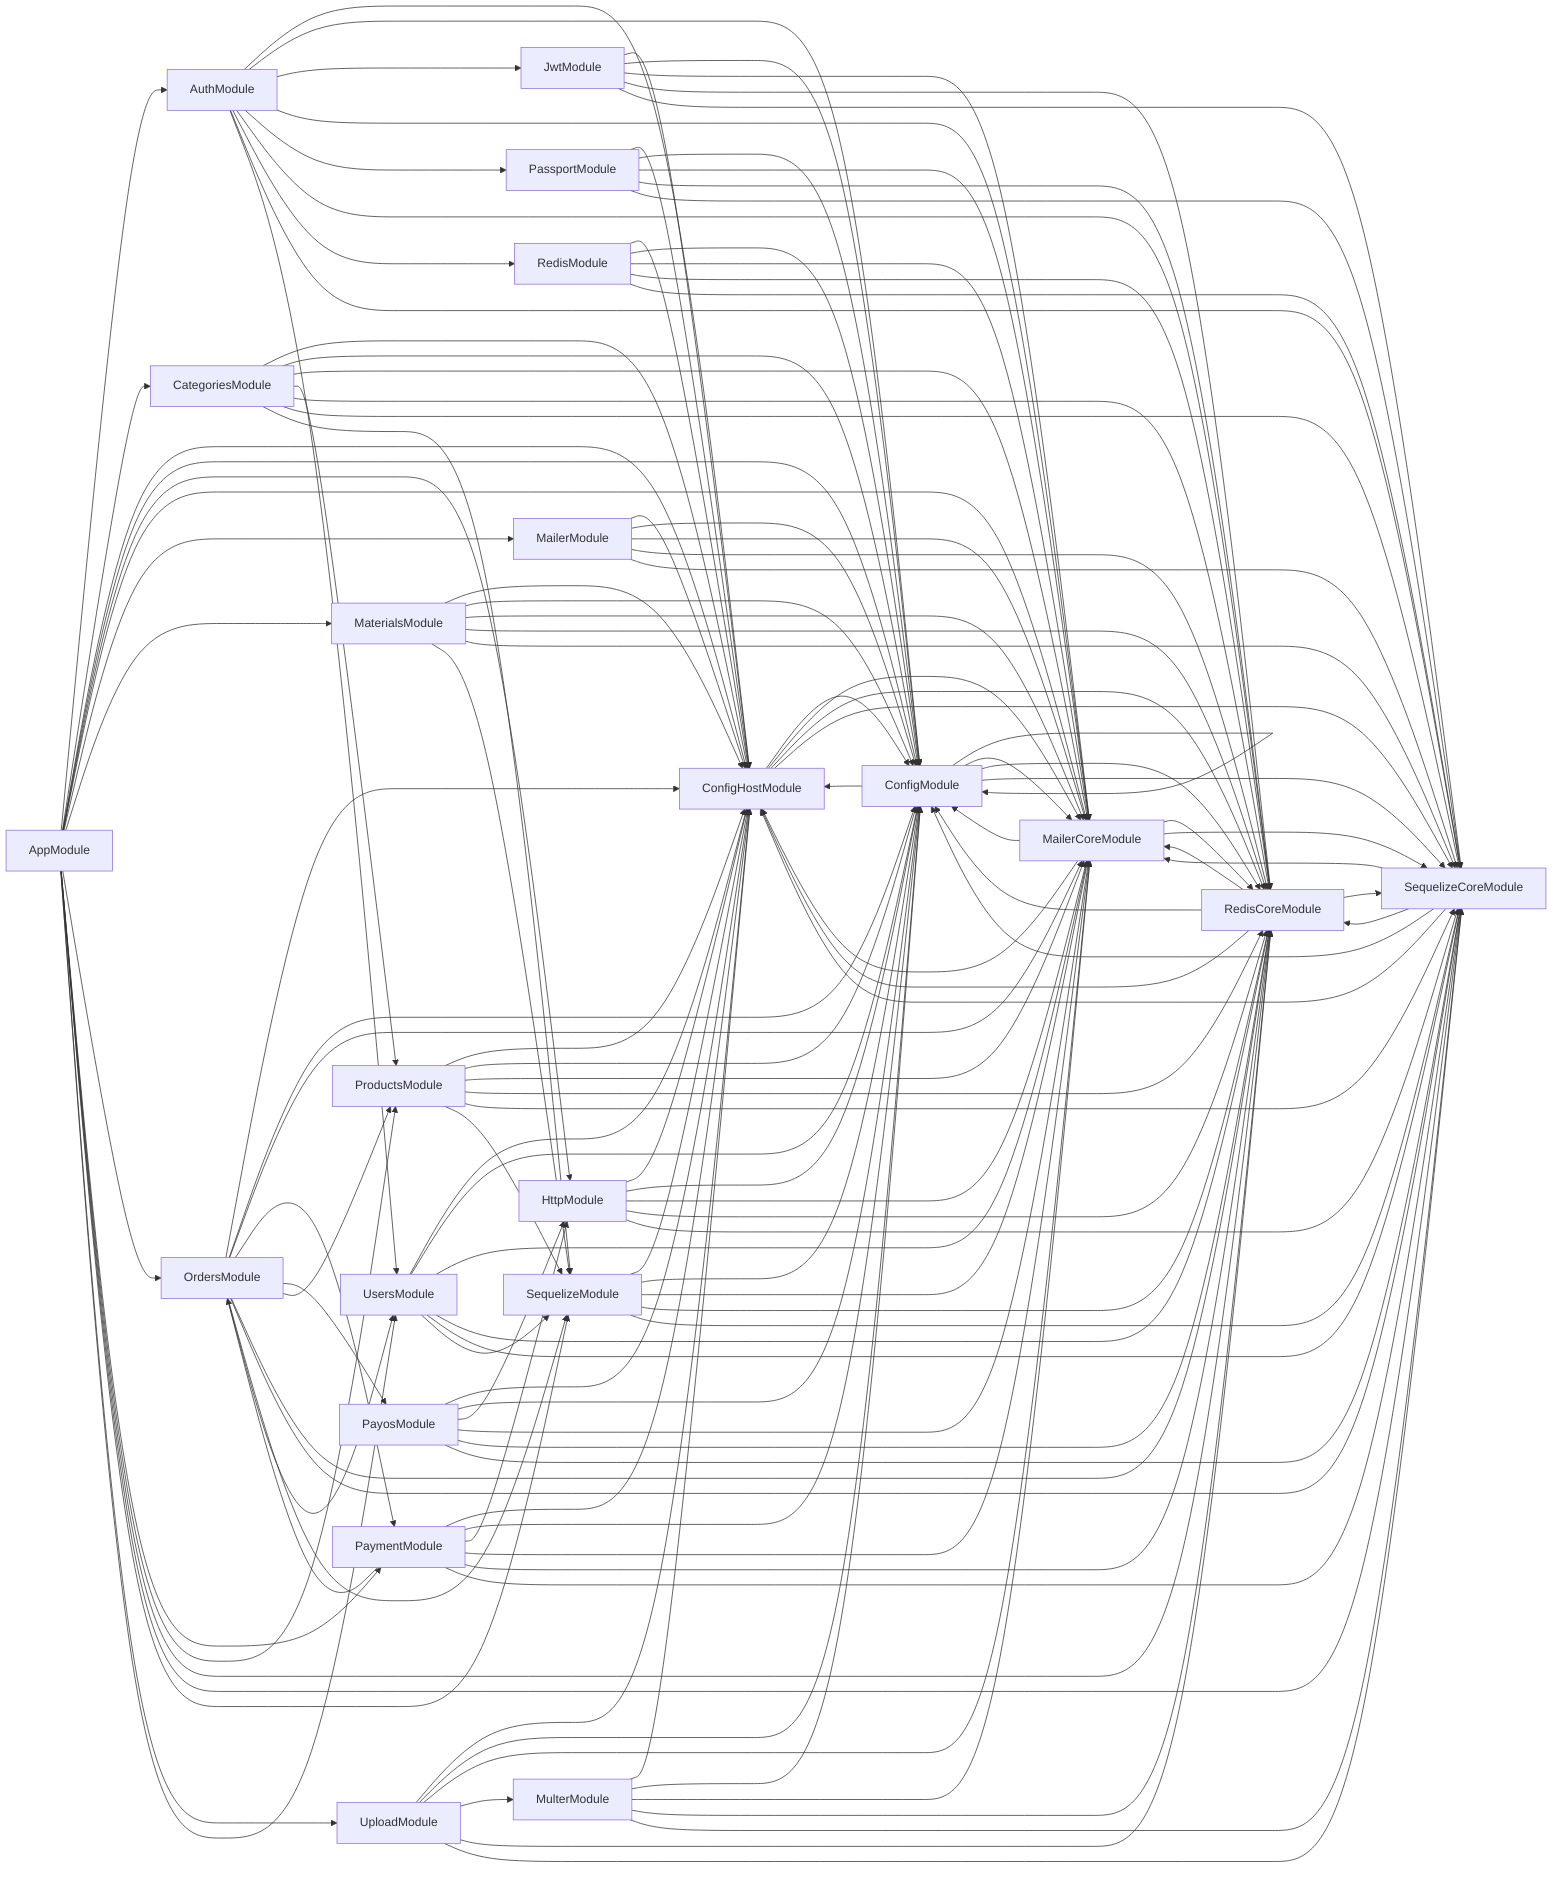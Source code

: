 graph LR
    AppModule-->AuthModule
  AppModule-->CategoriesModule
  AppModule-->ConfigHostModule
  AppModule-->ConfigModule
  AppModule-->HttpModule
  AppModule-->MailerCoreModule
  AppModule-->MailerModule
  AppModule-->MaterialsModule
  AppModule-->OrdersModule
  AppModule-->PaymentModule
  AppModule-->ProductsModule
  AppModule-->RedisCoreModule
  AppModule-->SequelizeCoreModule
  AppModule-->SequelizeModule
  AppModule-->UploadModule
  AppModule-->UsersModule
  AuthModule-->ConfigHostModule
  AuthModule-->ConfigModule
  AuthModule-->JwtModule
  AuthModule-->MailerCoreModule
  AuthModule-->PassportModule
  AuthModule-->RedisCoreModule
  AuthModule-->RedisModule
  AuthModule-->SequelizeCoreModule
  AuthModule-->UsersModule
  CategoriesModule-->ConfigHostModule
  CategoriesModule-->ConfigModule
  CategoriesModule-->MailerCoreModule
  CategoriesModule-->ProductsModule
  CategoriesModule-->RedisCoreModule
  CategoriesModule-->SequelizeCoreModule
  CategoriesModule-->SequelizeModule
  ConfigHostModule-->ConfigModule
  ConfigHostModule-->MailerCoreModule
  ConfigHostModule-->RedisCoreModule
  ConfigHostModule-->SequelizeCoreModule
  ConfigModule-->ConfigHostModule
  ConfigModule-->ConfigModule
  ConfigModule-->MailerCoreModule
  ConfigModule-->RedisCoreModule
  ConfigModule-->SequelizeCoreModule
  HttpModule-->ConfigHostModule
  HttpModule-->ConfigModule
  HttpModule-->MailerCoreModule
  HttpModule-->RedisCoreModule
  HttpModule-->SequelizeCoreModule
  JwtModule-->ConfigHostModule
  JwtModule-->ConfigModule
  JwtModule-->MailerCoreModule
  JwtModule-->RedisCoreModule
  JwtModule-->SequelizeCoreModule
  MailerCoreModule-->ConfigHostModule
  MailerCoreModule-->ConfigModule
  MailerCoreModule-->RedisCoreModule
  MailerCoreModule-->SequelizeCoreModule
  MailerModule-->ConfigHostModule
  MailerModule-->ConfigModule
  MailerModule-->MailerCoreModule
  MailerModule-->RedisCoreModule
  MailerModule-->SequelizeCoreModule
  MaterialsModule-->ConfigHostModule
  MaterialsModule-->ConfigModule
  MaterialsModule-->MailerCoreModule
  MaterialsModule-->RedisCoreModule
  MaterialsModule-->SequelizeCoreModule
  MaterialsModule-->SequelizeModule
  MulterModule-->ConfigHostModule
  MulterModule-->ConfigModule
  MulterModule-->MailerCoreModule
  MulterModule-->RedisCoreModule
  MulterModule-->SequelizeCoreModule
  OrdersModule-->ConfigHostModule
  OrdersModule-->ConfigModule
  OrdersModule-->MailerCoreModule
  OrdersModule-->PaymentModule
  OrdersModule-->PayosModule
  OrdersModule-->ProductsModule
  OrdersModule-->RedisCoreModule
  OrdersModule-->SequelizeCoreModule
  OrdersModule-->SequelizeModule
  OrdersModule-->UsersModule
  PassportModule-->ConfigHostModule
  PassportModule-->ConfigModule
  PassportModule-->MailerCoreModule
  PassportModule-->RedisCoreModule
  PassportModule-->SequelizeCoreModule
  PaymentModule-->ConfigHostModule
  PaymentModule-->ConfigModule
  PaymentModule-->HttpModule
  PaymentModule-->MailerCoreModule
  PaymentModule-->OrdersModule
  PaymentModule-->RedisCoreModule
  PaymentModule-->SequelizeCoreModule
  PayosModule-->ConfigHostModule
  PayosModule-->ConfigModule
  PayosModule-->HttpModule
  PayosModule-->MailerCoreModule
  PayosModule-->RedisCoreModule
  PayosModule-->SequelizeCoreModule
  ProductsModule-->ConfigHostModule
  ProductsModule-->ConfigModule
  ProductsModule-->MailerCoreModule
  ProductsModule-->RedisCoreModule
  ProductsModule-->SequelizeCoreModule
  ProductsModule-->SequelizeModule
  RedisCoreModule-->ConfigHostModule
  RedisCoreModule-->ConfigModule
  RedisCoreModule-->MailerCoreModule
  RedisCoreModule-->SequelizeCoreModule
  RedisModule-->ConfigHostModule
  RedisModule-->ConfigModule
  RedisModule-->MailerCoreModule
  RedisModule-->RedisCoreModule
  RedisModule-->SequelizeCoreModule
  SequelizeCoreModule-->ConfigHostModule
  SequelizeCoreModule-->ConfigModule
  SequelizeCoreModule-->MailerCoreModule
  SequelizeCoreModule-->RedisCoreModule
  SequelizeModule-->ConfigHostModule
  SequelizeModule-->ConfigModule
  SequelizeModule-->MailerCoreModule
  SequelizeModule-->RedisCoreModule
  SequelizeModule-->SequelizeCoreModule
  UploadModule-->ConfigHostModule
  UploadModule-->ConfigModule
  UploadModule-->MailerCoreModule
  UploadModule-->MulterModule
  UploadModule-->RedisCoreModule
  UploadModule-->SequelizeCoreModule
  UsersModule-->ConfigHostModule
  UsersModule-->ConfigModule
  UsersModule-->MailerCoreModule
  UsersModule-->RedisCoreModule
  UsersModule-->SequelizeCoreModule
  UsersModule-->SequelizeModule